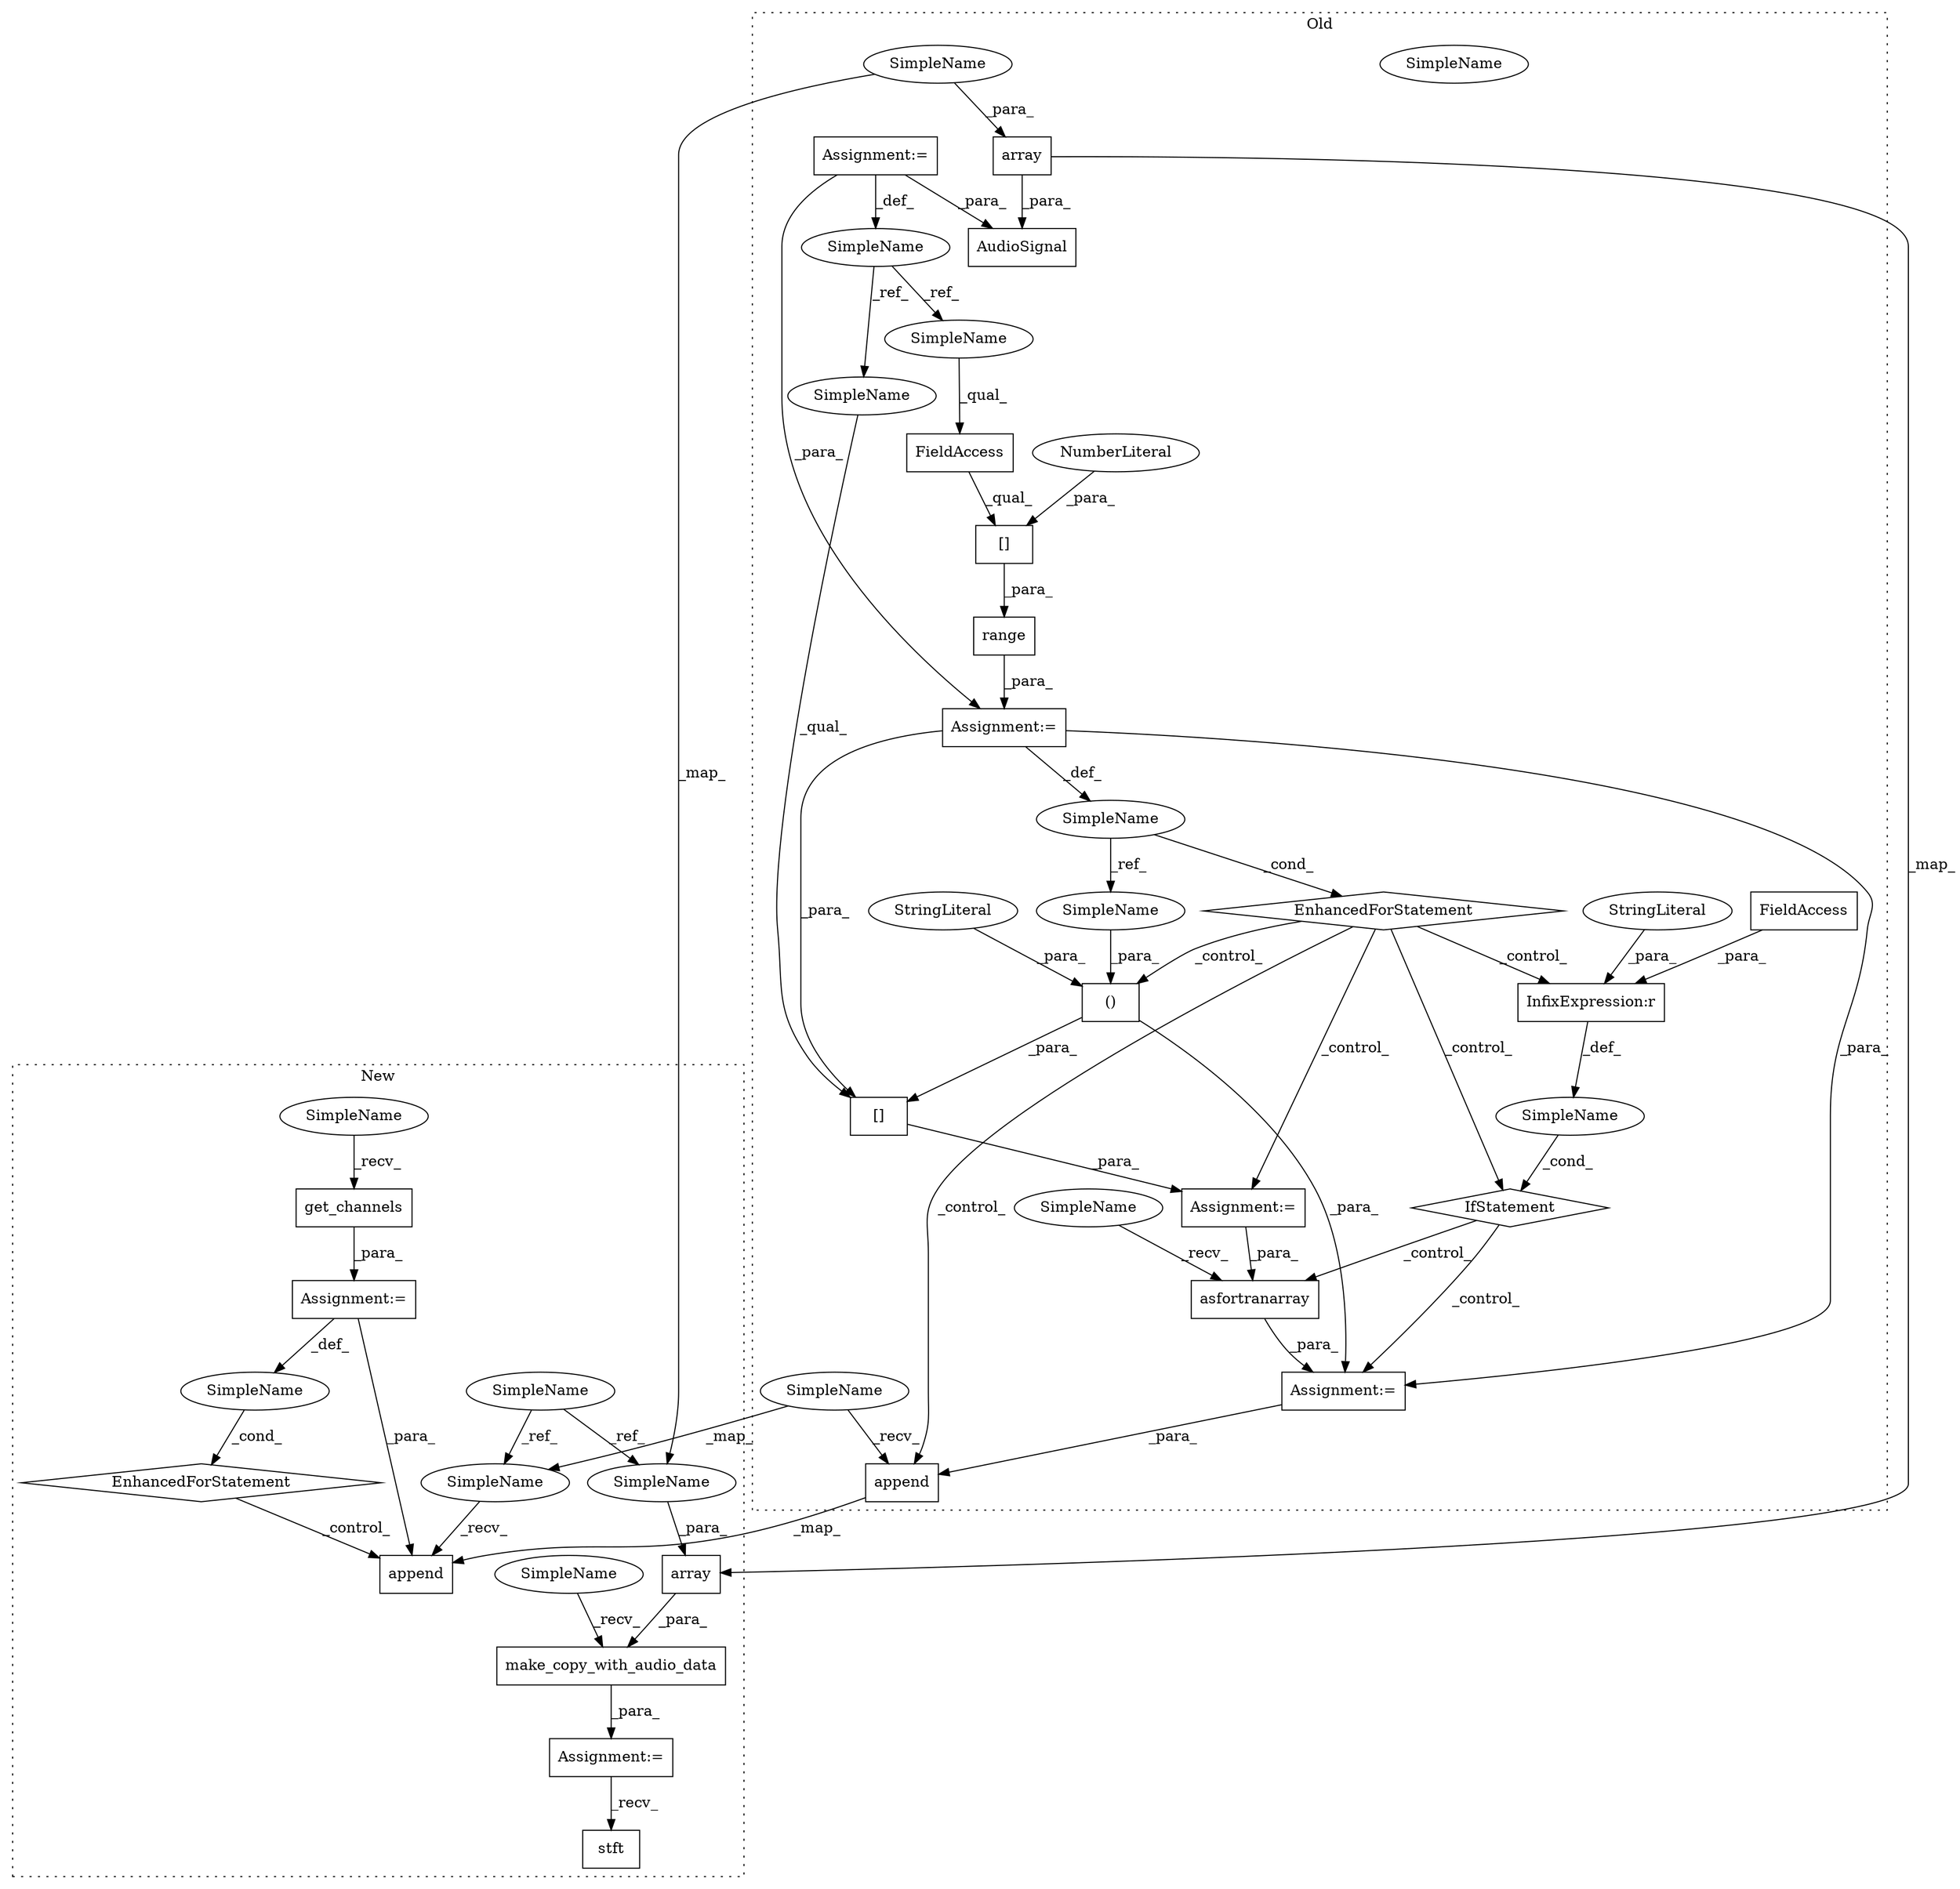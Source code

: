 digraph G {
subgraph cluster0 {
1 [label="SimpleName" a="42" s="1603" l="5" shape="ellipse"];
3 [label="asfortranarray" a="32" s="1609,1633" l="15,1" shape="box"];
4 [label="()" a="106" s="1506" l="32" shape="box"];
5 [label="[]" a="2" s="1488,1538" l="18,2" shape="box"];
6 [label="EnhancedForStatement" a="70" s="1379,1468" l="53,2" shape="diamond"];
7 [label="range" a="32" s="1442,1467" l="6,1" shape="box"];
8 [label="[]" a="2" s="1448,1466" l="17,1" shape="box"];
9 [label="NumberLiteral" a="34" s="1465" l="1" shape="ellipse"];
10 [label="SimpleName" a="42" s="1436" l="3" shape="ellipse"];
11 [label="array" a="32" s="1774,1794" l="6,1" shape="box"];
13 [label="StringLiteral" a="45" s="1506" l="16" shape="ellipse"];
14 [label="InfixExpression:r" a="27" s="1571" l="3" shape="box"];
15 [label="StringLiteral" a="45" s="1574" l="7" shape="ellipse"];
16 [label="SimpleName" a="42" s="1345" l="10" shape="ellipse"];
17 [label="FieldAccess" a="22" s="1448" l="16" shape="box"];
18 [label="FieldAccess" a="22" s="1552" l="19" shape="box"];
19 [label="SimpleName" a="42" s="" l="" shape="ellipse"];
20 [label="IfStatement" a="25" s="1548,1581" l="4,2" shape="diamond"];
21 [label="AudioSignal" a="32" s="1756,1807" l="12,1" shape="box"];
25 [label="append" a="32" s="1665,1728" l="7,1" shape="box"];
28 [label="Assignment:=" a="7" s="1487" l="1" shape="box"];
30 [label="Assignment:=" a="7" s="1379,1468" l="53,2" shape="box"];
32 [label="Assignment:=" a="7" s="1602" l="1" shape="box"];
34 [label="Assignment:=" a="7" s="1162" l="6" shape="box"];
35 [label="SimpleName" a="42" s="1603" l="5" shape="ellipse"];
40 [label="SimpleName" a="42" s="1535" l="3" shape="ellipse"];
41 [label="SimpleName" a="42" s="1650" l="14" shape="ellipse"];
42 [label="SimpleName" a="42" s="1780" l="14" shape="ellipse"];
43 [label="SimpleName" a="42" s="1488" l="10" shape="ellipse"];
44 [label="SimpleName" a="42" s="1448" l="10" shape="ellipse"];
label = "Old";
style="dotted";
}
subgraph cluster1 {
2 [label="make_copy_with_audio_data" a="32" s="1836,1880" l="26,1" shape="box"];
12 [label="array" a="32" s="1777,1801" l="6,1" shape="box"];
22 [label="stft" a="32" s="1902" l="6" shape="box"];
23 [label="SimpleName" a="42" s="1475" l="18" shape="ellipse"];
24 [label="append" a="32" s="1676,1739" l="7,1" shape="box"];
26 [label="SimpleName" a="42" s="1608" l="9" shape="ellipse"];
27 [label="EnhancedForStatement" a="70" s="1551,1647" l="53,2" shape="diamond"];
29 [label="get_channels" a="32" s="1633" l="14" shape="box"];
31 [label="Assignment:=" a="7" s="1822" l="1" shape="box"];
33 [label="Assignment:=" a="7" s="1551,1647" l="53,2" shape="box"];
36 [label="SimpleName" a="42" s="1823" l="12" shape="ellipse"];
37 [label="SimpleName" a="42" s="1620" l="12" shape="ellipse"];
38 [label="SimpleName" a="42" s="1783" l="18" shape="ellipse"];
39 [label="SimpleName" a="42" s="1657" l="18" shape="ellipse"];
label = "New";
style="dotted";
}
2 -> 31 [label="_para_"];
3 -> 32 [label="_para_"];
4 -> 32 [label="_para_"];
4 -> 5 [label="_para_"];
5 -> 28 [label="_para_"];
6 -> 14 [label="_control_"];
6 -> 25 [label="_control_"];
6 -> 4 [label="_control_"];
6 -> 20 [label="_control_"];
6 -> 28 [label="_control_"];
7 -> 30 [label="_para_"];
8 -> 7 [label="_para_"];
9 -> 8 [label="_para_"];
10 -> 40 [label="_ref_"];
10 -> 6 [label="_cond_"];
11 -> 21 [label="_para_"];
11 -> 12 [label="_map_"];
12 -> 2 [label="_para_"];
13 -> 4 [label="_para_"];
14 -> 19 [label="_def_"];
15 -> 14 [label="_para_"];
16 -> 44 [label="_ref_"];
16 -> 43 [label="_ref_"];
17 -> 8 [label="_qual_"];
18 -> 14 [label="_para_"];
19 -> 20 [label="_cond_"];
20 -> 3 [label="_control_"];
20 -> 32 [label="_control_"];
23 -> 38 [label="_ref_"];
23 -> 39 [label="_ref_"];
25 -> 24 [label="_map_"];
26 -> 27 [label="_cond_"];
27 -> 24 [label="_control_"];
28 -> 3 [label="_para_"];
29 -> 33 [label="_para_"];
30 -> 10 [label="_def_"];
30 -> 32 [label="_para_"];
30 -> 5 [label="_para_"];
31 -> 22 [label="_recv_"];
32 -> 25 [label="_para_"];
33 -> 24 [label="_para_"];
33 -> 26 [label="_def_"];
34 -> 21 [label="_para_"];
34 -> 30 [label="_para_"];
34 -> 16 [label="_def_"];
35 -> 3 [label="_recv_"];
36 -> 2 [label="_recv_"];
37 -> 29 [label="_recv_"];
38 -> 12 [label="_para_"];
39 -> 24 [label="_recv_"];
40 -> 4 [label="_para_"];
41 -> 39 [label="_map_"];
41 -> 25 [label="_recv_"];
42 -> 38 [label="_map_"];
42 -> 11 [label="_para_"];
43 -> 5 [label="_qual_"];
44 -> 17 [label="_qual_"];
}
